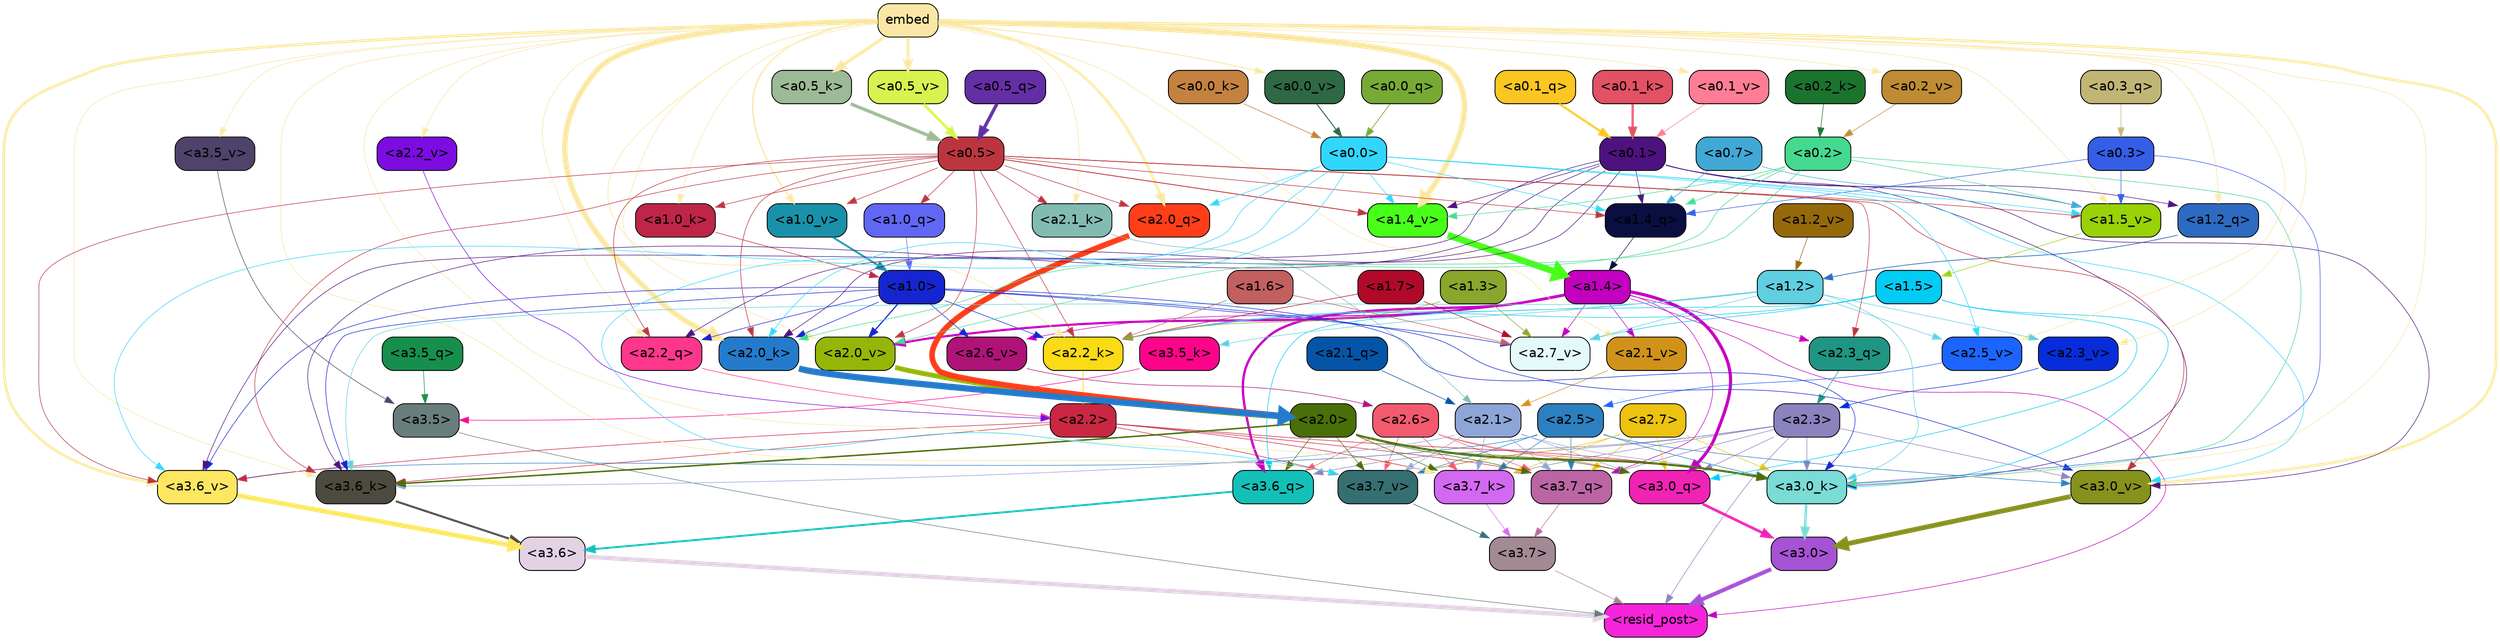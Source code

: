 strict digraph "" {
	graph [bgcolor=transparent,
		layout=dot,
		overlap=false,
		splines=true
	];
	"<a3.7>"	[color=black,
		fillcolor="#a38994",
		fontname=Helvetica,
		shape=box,
		style="filled, rounded"];
	"<resid_post>"	[color=black,
		fillcolor="#f624da",
		fontname=Helvetica,
		shape=box,
		style="filled, rounded"];
	"<a3.7>" -> "<resid_post>"	[color="#a38994",
		penwidth=0.6];
	"<a3.6>"	[color=black,
		fillcolor="#e2d2e3",
		fontname=Helvetica,
		shape=box,
		style="filled, rounded"];
	"<a3.6>" -> "<resid_post>"	[color="#e2d2e3",
		penwidth=4.648244500160217];
	"<a3.5>"	[color=black,
		fillcolor="#697d7c",
		fontname=Helvetica,
		shape=box,
		style="filled, rounded"];
	"<a3.5>" -> "<resid_post>"	[color="#697d7c",
		penwidth=0.6];
	"<a3.0>"	[color=black,
		fillcolor="#a652d5",
		fontname=Helvetica,
		shape=box,
		style="filled, rounded"];
	"<a3.0>" -> "<resid_post>"	[color="#a652d5",
		penwidth=4.3288813829422];
	"<a2.3>"	[color=black,
		fillcolor="#8a83be",
		fontname=Helvetica,
		shape=box,
		style="filled, rounded"];
	"<a2.3>" -> "<resid_post>"	[color="#8a83be",
		penwidth=0.6];
	"<a3.7_q>"	[color=black,
		fillcolor="#bb65a5",
		fontname=Helvetica,
		shape=box,
		style="filled, rounded"];
	"<a2.3>" -> "<a3.7_q>"	[color="#8a83be",
		penwidth=0.6];
	"<a3.6_q>"	[color=black,
		fillcolor="#13c0b8",
		fontname=Helvetica,
		shape=box,
		style="filled, rounded"];
	"<a2.3>" -> "<a3.6_q>"	[color="#8a83be",
		penwidth=0.6];
	"<a3.0_q>"	[color=black,
		fillcolor="#f023b5",
		fontname=Helvetica,
		shape=box,
		style="filled, rounded"];
	"<a2.3>" -> "<a3.0_q>"	[color="#8a83be",
		penwidth=0.6];
	"<a3.7_k>"	[color=black,
		fillcolor="#d369f1",
		fontname=Helvetica,
		shape=box,
		style="filled, rounded"];
	"<a2.3>" -> "<a3.7_k>"	[color="#8a83be",
		penwidth=0.6];
	"<a3.0_k>"	[color=black,
		fillcolor="#7adbd7",
		fontname=Helvetica,
		shape=box,
		style="filled, rounded"];
	"<a2.3>" -> "<a3.0_k>"	[color="#8a83be",
		penwidth=0.6];
	"<a3.7_v>"	[color=black,
		fillcolor="#366f71",
		fontname=Helvetica,
		shape=box,
		style="filled, rounded"];
	"<a2.3>" -> "<a3.7_v>"	[color="#8a83be",
		penwidth=0.6];
	"<a3.0_v>"	[color=black,
		fillcolor="#86921c",
		fontname=Helvetica,
		shape=box,
		style="filled, rounded"];
	"<a2.3>" -> "<a3.0_v>"	[color="#8a83be",
		penwidth=0.6];
	"<a1.4>"	[color=black,
		fillcolor="#c300bf",
		fontname=Helvetica,
		shape=box,
		style="filled, rounded"];
	"<a1.4>" -> "<resid_post>"	[color="#c300bf",
		penwidth=0.6];
	"<a1.4>" -> "<a3.7_q>"	[color="#c300bf",
		penwidth=0.6];
	"<a1.4>" -> "<a3.6_q>"	[color="#c300bf",
		penwidth=2.5397292599081993];
	"<a1.4>" -> "<a3.0_q>"	[color="#c300bf",
		penwidth=3.3985572457313538];
	"<a2.3_q>"	[color=black,
		fillcolor="#1f9683",
		fontname=Helvetica,
		shape=box,
		style="filled, rounded"];
	"<a1.4>" -> "<a2.3_q>"	[color="#c300bf",
		penwidth=0.6];
	"<a2.2_k>"	[color=black,
		fillcolor="#fadb15",
		fontname=Helvetica,
		shape=box,
		style="filled, rounded"];
	"<a1.4>" -> "<a2.2_k>"	[color="#c300bf",
		penwidth=0.6];
	"<a2.7_v>"	[color=black,
		fillcolor="#e4f9fa",
		fontname=Helvetica,
		shape=box,
		style="filled, rounded"];
	"<a1.4>" -> "<a2.7_v>"	[color="#c300bf",
		penwidth=0.6];
	"<a2.6_v>"	[color=black,
		fillcolor="#af1378",
		fontname=Helvetica,
		shape=box,
		style="filled, rounded"];
	"<a1.4>" -> "<a2.6_v>"	[color="#c300bf",
		penwidth=0.6];
	"<a2.1_v>"	[color=black,
		fillcolor="#d09219",
		fontname=Helvetica,
		shape=box,
		style="filled, rounded"];
	"<a1.4>" -> "<a2.1_v>"	[color="#c300bf",
		penwidth=0.6];
	"<a2.0_v>"	[color=black,
		fillcolor="#96b607",
		fontname=Helvetica,
		shape=box,
		style="filled, rounded"];
	"<a1.4>" -> "<a2.0_v>"	[color="#c300bf",
		penwidth=2.3308929204940796];
	"<a3.7_q>" -> "<a3.7>"	[color="#bb65a5",
		penwidth=0.6];
	"<a3.6_q>" -> "<a3.6>"	[color="#13c0b8",
		penwidth=2.03758105635643];
	"<a3.5_q>"	[color=black,
		fillcolor="#168f4d",
		fontname=Helvetica,
		shape=box,
		style="filled, rounded"];
	"<a3.5_q>" -> "<a3.5>"	[color="#168f4d",
		penwidth=0.6];
	"<a3.0_q>" -> "<a3.0>"	[color="#f023b5",
		penwidth=2.8638100624084473];
	"<a3.7_k>" -> "<a3.7>"	[color="#d369f1",
		penwidth=0.6];
	"<a3.6_k>"	[color=black,
		fillcolor="#4d4a40",
		fontname=Helvetica,
		shape=box,
		style="filled, rounded"];
	"<a3.6_k>" -> "<a3.6>"	[color="#4d4a40",
		penwidth=2.174198240041733];
	"<a3.5_k>"	[color=black,
		fillcolor="#fd048a",
		fontname=Helvetica,
		shape=box,
		style="filled, rounded"];
	"<a3.5_k>" -> "<a3.5>"	[color="#fd048a",
		penwidth=0.6];
	"<a3.0_k>" -> "<a3.0>"	[color="#7adbd7",
		penwidth=2.6274144649505615];
	"<a3.7_v>" -> "<a3.7>"	[color="#366f71",
		penwidth=0.6];
	"<a3.6_v>"	[color=black,
		fillcolor="#fde762",
		fontname=Helvetica,
		shape=box,
		style="filled, rounded"];
	"<a3.6_v>" -> "<a3.6>"	[color="#fde762",
		penwidth=5.002329230308533];
	"<a3.5_v>"	[color=black,
		fillcolor="#4f436b",
		fontname=Helvetica,
		shape=box,
		style="filled, rounded"];
	"<a3.5_v>" -> "<a3.5>"	[color="#4f436b",
		penwidth=0.6];
	"<a3.0_v>" -> "<a3.0>"	[color="#86921c",
		penwidth=5.188832879066467];
	"<a2.7>"	[color=black,
		fillcolor="#ebc310",
		fontname=Helvetica,
		shape=box,
		style="filled, rounded"];
	"<a2.7>" -> "<a3.7_q>"	[color="#ebc310",
		penwidth=0.6];
	"<a2.7>" -> "<a3.0_q>"	[color="#ebc310",
		penwidth=0.6];
	"<a2.7>" -> "<a3.7_k>"	[color="#ebc310",
		penwidth=0.6];
	"<a2.7>" -> "<a3.0_k>"	[color="#ebc310",
		penwidth=0.6];
	"<a2.7>" -> "<a3.7_v>"	[color="#ebc310",
		penwidth=0.6];
	"<a2.6>"	[color=black,
		fillcolor="#f45a6f",
		fontname=Helvetica,
		shape=box,
		style="filled, rounded"];
	"<a2.6>" -> "<a3.7_q>"	[color="#f45a6f",
		penwidth=0.6];
	"<a2.6>" -> "<a3.6_q>"	[color="#f45a6f",
		penwidth=0.6];
	"<a2.6>" -> "<a3.0_q>"	[color="#f45a6f",
		penwidth=0.6];
	"<a2.6>" -> "<a3.7_k>"	[color="#f45a6f",
		penwidth=0.6];
	"<a2.6>" -> "<a3.0_k>"	[color="#f45a6f",
		penwidth=0.6];
	"<a2.6>" -> "<a3.7_v>"	[color="#f45a6f",
		penwidth=0.6];
	"<a2.5>"	[color=black,
		fillcolor="#2c80bf",
		fontname=Helvetica,
		shape=box,
		style="filled, rounded"];
	"<a2.5>" -> "<a3.7_q>"	[color="#2c80bf",
		penwidth=0.6];
	"<a2.5>" -> "<a3.7_k>"	[color="#2c80bf",
		penwidth=0.6];
	"<a2.5>" -> "<a3.0_k>"	[color="#2c80bf",
		penwidth=0.6];
	"<a2.5>" -> "<a3.7_v>"	[color="#2c80bf",
		penwidth=0.6];
	"<a2.5>" -> "<a3.6_v>"	[color="#2c80bf",
		penwidth=0.6];
	"<a2.5>" -> "<a3.0_v>"	[color="#2c80bf",
		penwidth=0.6];
	"<a2.2>"	[color=black,
		fillcolor="#c92742",
		fontname=Helvetica,
		shape=box,
		style="filled, rounded"];
	"<a2.2>" -> "<a3.7_q>"	[color="#c92742",
		penwidth=0.6];
	"<a2.2>" -> "<a3.7_k>"	[color="#c92742",
		penwidth=0.6];
	"<a2.2>" -> "<a3.6_k>"	[color="#c92742",
		penwidth=0.6];
	"<a2.2>" -> "<a3.0_k>"	[color="#c92742",
		penwidth=0.6];
	"<a2.2>" -> "<a3.7_v>"	[color="#c92742",
		penwidth=0.6];
	"<a2.2>" -> "<a3.6_v>"	[color="#c92742",
		penwidth=0.6];
	"<a2.1>"	[color=black,
		fillcolor="#8ea5d7",
		fontname=Helvetica,
		shape=box,
		style="filled, rounded"];
	"<a2.1>" -> "<a3.7_q>"	[color="#8ea5d7",
		penwidth=0.6];
	"<a2.1>" -> "<a3.0_q>"	[color="#8ea5d7",
		penwidth=0.6];
	"<a2.1>" -> "<a3.7_k>"	[color="#8ea5d7",
		penwidth=0.6];
	"<a2.1>" -> "<a3.6_k>"	[color="#8ea5d7",
		penwidth=0.6];
	"<a2.1>" -> "<a3.0_k>"	[color="#8ea5d7",
		penwidth=0.6];
	"<a2.1>" -> "<a3.7_v>"	[color="#8ea5d7",
		penwidth=0.6];
	"<a2.0>"	[color=black,
		fillcolor="#4a6e08",
		fontname=Helvetica,
		shape=box,
		style="filled, rounded"];
	"<a2.0>" -> "<a3.7_q>"	[color="#4a6e08",
		penwidth=0.6];
	"<a2.0>" -> "<a3.6_q>"	[color="#4a6e08",
		penwidth=0.6];
	"<a2.0>" -> "<a3.0_q>"	[color="#4a6e08",
		penwidth=0.6];
	"<a2.0>" -> "<a3.7_k>"	[color="#4a6e08",
		penwidth=0.6];
	"<a2.0>" -> "<a3.6_k>"	[color="#4a6e08",
		penwidth=1.5717863738536835];
	"<a2.0>" -> "<a3.0_k>"	[color="#4a6e08",
		penwidth=2.205150544643402];
	"<a2.0>" -> "<a3.7_v>"	[color="#4a6e08",
		penwidth=0.6];
	"<a1.5>"	[color=black,
		fillcolor="#02ccf4",
		fontname=Helvetica,
		shape=box,
		style="filled, rounded"];
	"<a1.5>" -> "<a3.6_q>"	[color="#02ccf4",
		penwidth=0.6];
	"<a1.5>" -> "<a3.0_q>"	[color="#02ccf4",
		penwidth=0.6];
	"<a1.5>" -> "<a3.0_k>"	[color="#02ccf4",
		penwidth=0.6];
	"<a1.5>" -> "<a2.2_k>"	[color="#02ccf4",
		penwidth=0.6];
	"<a1.5>" -> "<a2.7_v>"	[color="#02ccf4",
		penwidth=0.6];
	embed	[color=black,
		fillcolor="#fae7a5",
		fontname=Helvetica,
		shape=box,
		style="filled, rounded"];
	embed -> "<a3.7_k>"	[color="#fae7a5",
		penwidth=0.6];
	embed -> "<a3.6_k>"	[color="#fae7a5",
		penwidth=0.6];
	embed -> "<a3.0_k>"	[color="#fae7a5",
		penwidth=0.6];
	embed -> "<a3.7_v>"	[color="#fae7a5",
		penwidth=0.6];
	embed -> "<a3.6_v>"	[color="#fae7a5",
		penwidth=2.882729172706604];
	embed -> "<a3.5_v>"	[color="#fae7a5",
		penwidth=0.6];
	embed -> "<a3.0_v>"	[color="#fae7a5",
		penwidth=2.812090039253235];
	"<a2.2_q>"	[color=black,
		fillcolor="#ff378c",
		fontname=Helvetica,
		shape=box,
		style="filled, rounded"];
	embed -> "<a2.2_q>"	[color="#fae7a5",
		penwidth=0.6];
	"<a2.0_q>"	[color=black,
		fillcolor="#ff3e18",
		fontname=Helvetica,
		shape=box,
		style="filled, rounded"];
	embed -> "<a2.0_q>"	[color="#fae7a5",
		penwidth=2.773140072822571];
	embed -> "<a2.2_k>"	[color="#fae7a5",
		penwidth=0.6694881916046143];
	"<a2.1_k>"	[color=black,
		fillcolor="#82bbb1",
		fontname=Helvetica,
		shape=box,
		style="filled, rounded"];
	embed -> "<a2.1_k>"	[color="#fae7a5",
		penwidth=0.6];
	"<a2.0_k>"	[color=black,
		fillcolor="#247bcc",
		fontname=Helvetica,
		shape=box,
		style="filled, rounded"];
	embed -> "<a2.0_k>"	[color="#fae7a5",
		penwidth=5.809704422950745];
	"<a2.5_v>"	[color=black,
		fillcolor="#1b65fe",
		fontname=Helvetica,
		shape=box,
		style="filled, rounded"];
	embed -> "<a2.5_v>"	[color="#fae7a5",
		penwidth=0.6];
	"<a2.3_v>"	[color=black,
		fillcolor="#072ddb",
		fontname=Helvetica,
		shape=box,
		style="filled, rounded"];
	embed -> "<a2.3_v>"	[color="#fae7a5",
		penwidth=0.6];
	"<a2.2_v>"	[color=black,
		fillcolor="#7c0ce0",
		fontname=Helvetica,
		shape=box,
		style="filled, rounded"];
	embed -> "<a2.2_v>"	[color="#fae7a5",
		penwidth=0.6];
	embed -> "<a2.1_v>"	[color="#fae7a5",
		penwidth=0.6];
	embed -> "<a2.0_v>"	[color="#fae7a5",
		penwidth=0.6];
	"<a1.2_q>"	[color=black,
		fillcolor="#2c6bc1",
		fontname=Helvetica,
		shape=box,
		style="filled, rounded"];
	embed -> "<a1.2_q>"	[color="#fae7a5",
		penwidth=0.6789929866790771];
	"<a1.0_k>"	[color=black,
		fillcolor="#be2547",
		fontname=Helvetica,
		shape=box,
		style="filled, rounded"];
	embed -> "<a1.0_k>"	[color="#fae7a5",
		penwidth=0.6];
	"<a1.5_v>"	[color=black,
		fillcolor="#98d207",
		fontname=Helvetica,
		shape=box,
		style="filled, rounded"];
	embed -> "<a1.5_v>"	[color="#fae7a5",
		penwidth=0.6];
	"<a1.4_v>"	[color=black,
		fillcolor="#47ff19",
		fontname=Helvetica,
		shape=box,
		style="filled, rounded"];
	embed -> "<a1.4_v>"	[color="#fae7a5",
		penwidth=5.930049657821655];
	"<a1.0_v>"	[color=black,
		fillcolor="#1991aa",
		fontname=Helvetica,
		shape=box,
		style="filled, rounded"];
	embed -> "<a1.0_v>"	[color="#fae7a5",
		penwidth=1.3246397972106934];
	"<a0.5_k>"	[color=black,
		fillcolor="#9cba95",
		fontname=Helvetica,
		shape=box,
		style="filled, rounded"];
	embed -> "<a0.5_k>"	[color="#fae7a5",
		penwidth=3.417628586292267];
	"<a0.5_v>"	[color=black,
		fillcolor="#d8f24f",
		fontname=Helvetica,
		shape=box,
		style="filled, rounded"];
	embed -> "<a0.5_v>"	[color="#fae7a5",
		penwidth=2.9912296533584595];
	"<a0.2_v>"	[color=black,
		fillcolor="#bf8c34",
		fontname=Helvetica,
		shape=box,
		style="filled, rounded"];
	embed -> "<a0.2_v>"	[color="#fae7a5",
		penwidth=0.6];
	"<a0.1_v>"	[color=black,
		fillcolor="#fe7d94",
		fontname=Helvetica,
		shape=box,
		style="filled, rounded"];
	embed -> "<a0.1_v>"	[color="#fae7a5",
		penwidth=0.6];
	"<a0.0_v>"	[color=black,
		fillcolor="#2e6944",
		fontname=Helvetica,
		shape=box,
		style="filled, rounded"];
	embed -> "<a0.0_v>"	[color="#fae7a5",
		penwidth=1.0032603740692139];
	"<a1.2>"	[color=black,
		fillcolor="#5fcfe1",
		fontname=Helvetica,
		shape=box,
		style="filled, rounded"];
	"<a1.2>" -> "<a3.6_k>"	[color="#5fcfe1",
		penwidth=0.6];
	"<a1.2>" -> "<a3.5_k>"	[color="#5fcfe1",
		penwidth=0.6];
	"<a1.2>" -> "<a3.0_k>"	[color="#5fcfe1",
		penwidth=0.6];
	"<a1.2>" -> "<a2.2_k>"	[color="#5fcfe1",
		penwidth=0.6];
	"<a1.2>" -> "<a2.7_v>"	[color="#5fcfe1",
		penwidth=0.6];
	"<a1.2>" -> "<a2.5_v>"	[color="#5fcfe1",
		penwidth=0.6];
	"<a1.2>" -> "<a2.3_v>"	[color="#5fcfe1",
		penwidth=0.6];
	"<a1.0>"	[color=black,
		fillcolor="#1525d0",
		fontname=Helvetica,
		shape=box,
		style="filled, rounded"];
	"<a1.0>" -> "<a3.6_k>"	[color="#1525d0",
		penwidth=0.6];
	"<a1.0>" -> "<a3.0_k>"	[color="#1525d0",
		penwidth=0.6];
	"<a1.0>" -> "<a3.6_v>"	[color="#1525d0",
		penwidth=0.6];
	"<a1.0>" -> "<a3.0_v>"	[color="#1525d0",
		penwidth=0.6];
	"<a1.0>" -> "<a2.2_q>"	[color="#1525d0",
		penwidth=0.6];
	"<a1.0>" -> "<a2.2_k>"	[color="#1525d0",
		penwidth=0.6];
	"<a1.0>" -> "<a2.0_k>"	[color="#1525d0",
		penwidth=0.6];
	"<a1.0>" -> "<a2.7_v>"	[color="#1525d0",
		penwidth=0.6];
	"<a1.0>" -> "<a2.6_v>"	[color="#1525d0",
		penwidth=0.6];
	"<a1.0>" -> "<a2.0_v>"	[color="#1525d0",
		penwidth=1.2632839679718018];
	"<a0.5>"	[color=black,
		fillcolor="#bc353e",
		fontname=Helvetica,
		shape=box,
		style="filled, rounded"];
	"<a0.5>" -> "<a3.6_k>"	[color="#bc353e",
		penwidth=0.6];
	"<a0.5>" -> "<a3.6_v>"	[color="#bc353e",
		penwidth=0.6];
	"<a0.5>" -> "<a3.0_v>"	[color="#bc353e",
		penwidth=0.6281400918960571];
	"<a0.5>" -> "<a2.3_q>"	[color="#bc353e",
		penwidth=0.6];
	"<a0.5>" -> "<a2.2_q>"	[color="#bc353e",
		penwidth=0.6];
	"<a0.5>" -> "<a2.0_q>"	[color="#bc353e",
		penwidth=0.6];
	"<a0.5>" -> "<a2.2_k>"	[color="#bc353e",
		penwidth=0.6];
	"<a0.5>" -> "<a2.1_k>"	[color="#bc353e",
		penwidth=0.6];
	"<a0.5>" -> "<a2.0_k>"	[color="#bc353e",
		penwidth=0.6196913719177246];
	"<a0.5>" -> "<a2.0_v>"	[color="#bc353e",
		penwidth=0.6];
	"<a1.4_q>"	[color=black,
		fillcolor="#0a0e40",
		fontname=Helvetica,
		shape=box,
		style="filled, rounded"];
	"<a0.5>" -> "<a1.4_q>"	[color="#bc353e",
		penwidth=0.6];
	"<a1.0_q>"	[color=black,
		fillcolor="#6167f5",
		fontname=Helvetica,
		shape=box,
		style="filled, rounded"];
	"<a0.5>" -> "<a1.0_q>"	[color="#bc353e",
		penwidth=0.6];
	"<a0.5>" -> "<a1.0_k>"	[color="#bc353e",
		penwidth=0.6];
	"<a0.5>" -> "<a1.5_v>"	[color="#bc353e",
		penwidth=0.6];
	"<a0.5>" -> "<a1.4_v>"	[color="#bc353e",
		penwidth=0.9038386344909668];
	"<a0.5>" -> "<a1.0_v>"	[color="#bc353e",
		penwidth=0.6];
	"<a0.1>"	[color=black,
		fillcolor="#4d127f",
		fontname=Helvetica,
		shape=box,
		style="filled, rounded"];
	"<a0.1>" -> "<a3.6_k>"	[color="#4d127f",
		penwidth=0.6];
	"<a0.1>" -> "<a3.0_k>"	[color="#4d127f",
		penwidth=0.6];
	"<a0.1>" -> "<a3.6_v>"	[color="#4d127f",
		penwidth=0.6];
	"<a0.1>" -> "<a3.0_v>"	[color="#4d127f",
		penwidth=0.6];
	"<a0.1>" -> "<a2.2_q>"	[color="#4d127f",
		penwidth=0.6];
	"<a0.1>" -> "<a2.0_k>"	[color="#4d127f",
		penwidth=0.6];
	"<a0.1>" -> "<a1.4_q>"	[color="#4d127f",
		penwidth=0.6];
	"<a0.1>" -> "<a1.2_q>"	[color="#4d127f",
		penwidth=0.6];
	"<a0.1>" -> "<a1.5_v>"	[color="#4d127f",
		penwidth=0.6];
	"<a0.1>" -> "<a1.4_v>"	[color="#4d127f",
		penwidth=0.6];
	"<a0.3>"	[color=black,
		fillcolor="#355ee7",
		fontname=Helvetica,
		shape=box,
		style="filled, rounded"];
	"<a0.3>" -> "<a3.0_k>"	[color="#355ee7",
		penwidth=0.6];
	"<a0.3>" -> "<a1.4_q>"	[color="#355ee7",
		penwidth=0.6];
	"<a0.3>" -> "<a1.5_v>"	[color="#355ee7",
		penwidth=0.6];
	"<a0.2>"	[color=black,
		fillcolor="#45d98f",
		fontname=Helvetica,
		shape=box,
		style="filled, rounded"];
	"<a0.2>" -> "<a3.0_k>"	[color="#45d98f",
		penwidth=0.6];
	"<a0.2>" -> "<a2.0_k>"	[color="#45d98f",
		penwidth=0.6];
	"<a0.2>" -> "<a2.0_v>"	[color="#45d98f",
		penwidth=0.6];
	"<a0.2>" -> "<a1.4_q>"	[color="#45d98f",
		penwidth=0.6];
	"<a0.2>" -> "<a1.5_v>"	[color="#45d98f",
		penwidth=0.6];
	"<a0.2>" -> "<a1.4_v>"	[color="#45d98f",
		penwidth=0.6];
	"<a0.0>"	[color=black,
		fillcolor="#31d6fd",
		fontname=Helvetica,
		shape=box,
		style="filled, rounded"];
	"<a0.0>" -> "<a3.7_v>"	[color="#31d6fd",
		penwidth=0.6];
	"<a0.0>" -> "<a3.6_v>"	[color="#31d6fd",
		penwidth=0.6];
	"<a0.0>" -> "<a3.0_v>"	[color="#31d6fd",
		penwidth=0.6];
	"<a0.0>" -> "<a2.0_q>"	[color="#31d6fd",
		penwidth=0.6];
	"<a0.0>" -> "<a2.0_k>"	[color="#31d6fd",
		penwidth=0.6];
	"<a0.0>" -> "<a2.5_v>"	[color="#31d6fd",
		penwidth=0.6];
	"<a0.0>" -> "<a1.4_q>"	[color="#31d6fd",
		penwidth=0.6];
	"<a0.0>" -> "<a1.5_v>"	[color="#31d6fd",
		penwidth=0.6];
	"<a0.0>" -> "<a1.4_v>"	[color="#31d6fd",
		penwidth=0.6];
	"<a2.3_q>" -> "<a2.3>"	[color="#1f9683",
		penwidth=0.6];
	"<a2.2_q>" -> "<a2.2>"	[color="#ff378c",
		penwidth=0.6299107074737549];
	"<a2.1_q>"	[color=black,
		fillcolor="#0455a7",
		fontname=Helvetica,
		shape=box,
		style="filled, rounded"];
	"<a2.1_q>" -> "<a2.1>"	[color="#0455a7",
		penwidth=0.6];
	"<a2.0_q>" -> "<a2.0>"	[color="#ff3e18",
		penwidth=6.081655263900757];
	"<a2.2_k>" -> "<a2.2>"	[color="#fadb15",
		penwidth=0.8337457180023193];
	"<a2.1_k>" -> "<a2.1>"	[color="#82bbb1",
		penwidth=0.6];
	"<a2.0_k>" -> "<a2.0>"	[color="#247bcc",
		penwidth=6.795950889587402];
	"<a2.7_v>" -> "<a2.7>"	[color="#e4f9fa",
		penwidth=0.6];
	"<a2.6_v>" -> "<a2.6>"	[color="#af1378",
		penwidth=0.6];
	"<a2.5_v>" -> "<a2.5>"	[color="#1b65fe",
		penwidth=0.6];
	"<a2.3_v>" -> "<a2.3>"	[color="#072ddb",
		penwidth=0.6];
	"<a2.2_v>" -> "<a2.2>"	[color="#7c0ce0",
		penwidth=0.6];
	"<a2.1_v>" -> "<a2.1>"	[color="#d09219",
		penwidth=0.6];
	"<a2.0_v>" -> "<a2.0>"	[color="#96b607",
		penwidth=5.211444020271301];
	"<a1.7>"	[color=black,
		fillcolor="#b1092a",
		fontname=Helvetica,
		shape=box,
		style="filled, rounded"];
	"<a1.7>" -> "<a2.2_k>"	[color="#b1092a",
		penwidth=0.6];
	"<a1.7>" -> "<a2.7_v>"	[color="#b1092a",
		penwidth=0.6];
	"<a1.6>"	[color=black,
		fillcolor="#c25f5f",
		fontname=Helvetica,
		shape=box,
		style="filled, rounded"];
	"<a1.6>" -> "<a2.2_k>"	[color="#c25f5f",
		penwidth=0.6];
	"<a1.6>" -> "<a2.7_v>"	[color="#c25f5f",
		penwidth=0.6];
	"<a1.3>"	[color=black,
		fillcolor="#8aa62c",
		fontname=Helvetica,
		shape=box,
		style="filled, rounded"];
	"<a1.3>" -> "<a2.2_k>"	[color="#8aa62c",
		penwidth=0.6];
	"<a1.3>" -> "<a2.7_v>"	[color="#8aa62c",
		penwidth=0.6];
	"<a1.4_q>" -> "<a1.4>"	[color="#0a0e40",
		penwidth=0.6];
	"<a1.2_q>" -> "<a1.2>"	[color="#2c6bc1",
		penwidth=0.7635738849639893];
	"<a1.0_q>" -> "<a1.0>"	[color="#6167f5",
		penwidth=0.6];
	"<a1.0_k>" -> "<a1.0>"	[color="#be2547",
		penwidth=0.6];
	"<a1.5_v>" -> "<a1.5>"	[color="#98d207",
		penwidth=0.6];
	"<a1.4_v>" -> "<a1.4>"	[color="#47ff19",
		penwidth=7.066803693771362];
	"<a1.2_v>"	[color=black,
		fillcolor="#95690a",
		fontname=Helvetica,
		shape=box,
		style="filled, rounded"];
	"<a1.2_v>" -> "<a1.2>"	[color="#95690a",
		penwidth=0.6];
	"<a1.0_v>" -> "<a1.0>"	[color="#1991aa",
		penwidth=1.970656156539917];
	"<a0.7>"	[color=black,
		fillcolor="#41a8d6",
		fontname=Helvetica,
		shape=box,
		style="filled, rounded"];
	"<a0.7>" -> "<a1.4_q>"	[color="#41a8d6",
		penwidth=0.6];
	"<a0.7>" -> "<a1.5_v>"	[color="#41a8d6",
		penwidth=0.6];
	"<a0.5_q>"	[color=black,
		fillcolor="#642fa4",
		fontname=Helvetica,
		shape=box,
		style="filled, rounded"];
	"<a0.5_q>" -> "<a0.5>"	[color="#642fa4",
		penwidth=3.6266062557697296];
	"<a0.3_q>"	[color=black,
		fillcolor="#c1b576",
		fontname=Helvetica,
		shape=box,
		style="filled, rounded"];
	"<a0.3_q>" -> "<a0.3>"	[color="#c1b576",
		penwidth=0.6];
	"<a0.1_q>"	[color=black,
		fillcolor="#fbc621",
		fontname=Helvetica,
		shape=box,
		style="filled, rounded"];
	"<a0.1_q>" -> "<a0.1>"	[color="#fbc621",
		penwidth=2.2995558977127075];
	"<a0.0_q>"	[color=black,
		fillcolor="#77aa35",
		fontname=Helvetica,
		shape=box,
		style="filled, rounded"];
	"<a0.0_q>" -> "<a0.0>"	[color="#77aa35",
		penwidth=0.7591052055358887];
	"<a0.5_k>" -> "<a0.5>"	[color="#9cba95",
		penwidth=3.475644141435623];
	"<a0.2_k>"	[color=black,
		fillcolor="#1a742e",
		fontname=Helvetica,
		shape=box,
		style="filled, rounded"];
	"<a0.2_k>" -> "<a0.2>"	[color="#1a742e",
		penwidth=0.6];
	"<a0.1_k>"	[color=black,
		fillcolor="#e35164",
		fontname=Helvetica,
		shape=box,
		style="filled, rounded"];
	"<a0.1_k>" -> "<a0.1>"	[color="#e35164",
		penwidth=2.3508740663528442];
	"<a0.0_k>"	[color=black,
		fillcolor="#c38240",
		fontname=Helvetica,
		shape=box,
		style="filled, rounded"];
	"<a0.0_k>" -> "<a0.0>"	[color="#c38240",
		penwidth=0.6416475772857666];
	"<a0.5_v>" -> "<a0.5>"	[color="#d8f24f",
		penwidth=3.019147038459778];
	"<a0.2_v>" -> "<a0.2>"	[color="#bf8c34",
		penwidth=0.6];
	"<a0.1_v>" -> "<a0.1>"	[color="#fe7d94",
		penwidth=0.6];
	"<a0.0_v>" -> "<a0.0>"	[color="#2e6944",
		penwidth=1.0116496086120605];
}
